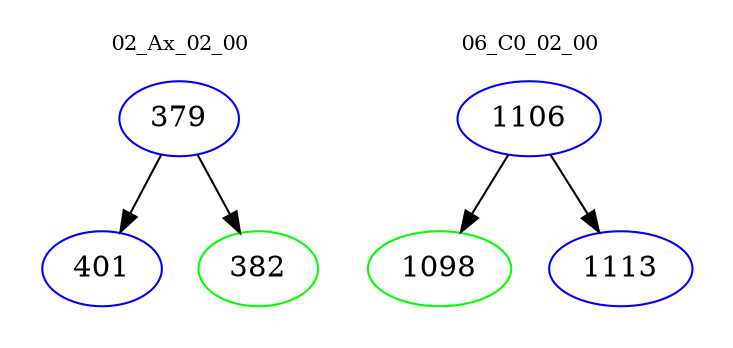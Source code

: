 digraph{
subgraph cluster_0 {
color = white
label = "02_Ax_02_00";
fontsize=10;
T0_379 [label="379", color="blue"]
T0_379 -> T0_401 [color="black"]
T0_401 [label="401", color="blue"]
T0_379 -> T0_382 [color="black"]
T0_382 [label="382", color="green"]
}
subgraph cluster_1 {
color = white
label = "06_C0_02_00";
fontsize=10;
T1_1106 [label="1106", color="blue"]
T1_1106 -> T1_1098 [color="black"]
T1_1098 [label="1098", color="green"]
T1_1106 -> T1_1113 [color="black"]
T1_1113 [label="1113", color="blue"]
}
}
